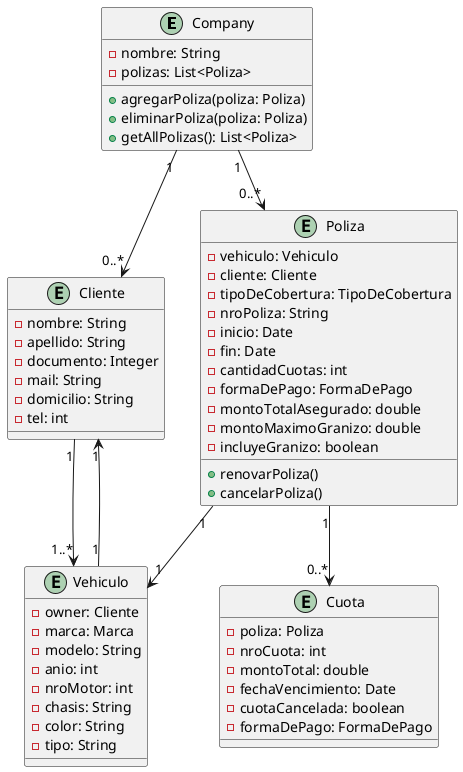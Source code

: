 @startuml La tercera seguros

entity Company {
    - nombre: String
    - polizas: List<Poliza>
    + agregarPoliza(poliza: Poliza)
    + eliminarPoliza(poliza: Poliza)
    + getAllPolizas(): List<Poliza>
}

entity Cliente {
    - nombre: String
    - apellido: String
    - documento: Integer
    - mail: String
    - domicilio: String
    - tel: int
}

entity Vehiculo {
    - owner: Cliente
    - marca: Marca
    - modelo: String
    - anio: int
    - nroMotor: int
    - chasis: String
    - color: String
    - tipo: String
}

entity Poliza {
    - vehiculo: Vehiculo
    - cliente: Cliente
    - tipoDeCobertura: TipoDeCobertura
    - nroPoliza: String
    - inicio: Date
    - fin: Date
    - cantidadCuotas: int
    - formaDePago: FormaDePago
    - montoTotalAsegurado: double
    - montoMaximoGranizo: double
    - incluyeGranizo: boolean
    + renovarPoliza()
    + cancelarPoliza()
}

entity Cuota {
    - poliza: Poliza
    - nroCuota: int
    - montoTotal: double
    - fechaVencimiento: Date
    - cuotaCancelada: boolean
    - formaDePago: FormaDePago
}

Company "1" --> "0..*" Cliente
Company "1" --> "0..*" Poliza
Vehiculo "1" --> "1" Cliente
Poliza "1" --> "1" Vehiculo
Cliente "1" --> "1..*" Vehiculo
Poliza "1" --> "0..*" Cuota

@enduml